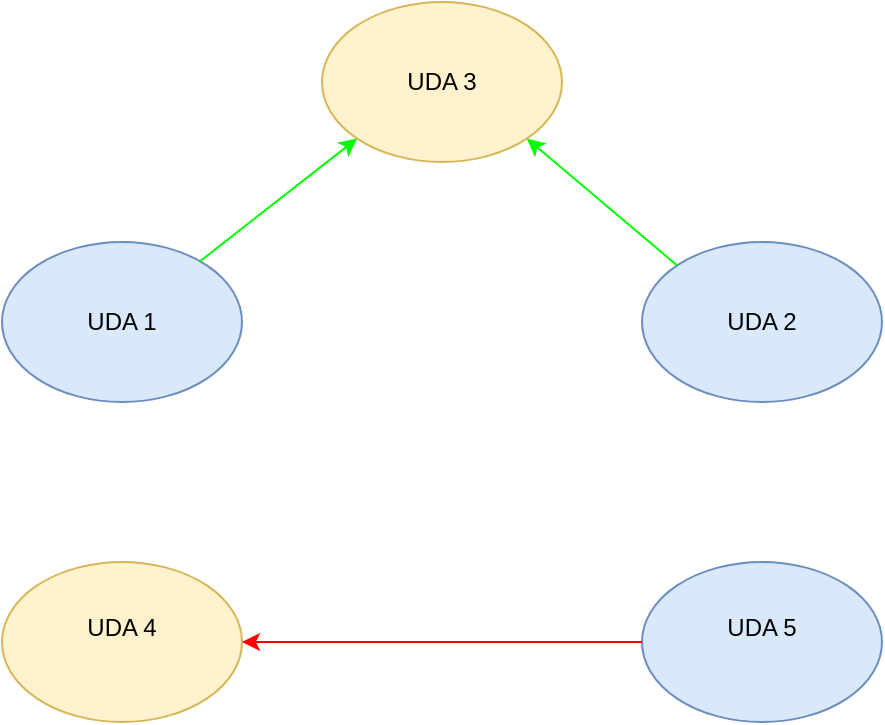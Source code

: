<mxfile version="20.5.3" type="device"><diagram id="OMMxdmqclBYgfHRS7dyv" name="Página-1"><mxGraphModel dx="1035" dy="640" grid="1" gridSize="10" guides="1" tooltips="1" connect="1" arrows="1" fold="1" page="1" pageScale="1" pageWidth="827" pageHeight="1169" math="0" shadow="0"><root><mxCell id="0"/><mxCell id="1" parent="0"/><mxCell id="98UOGaNZ4qKDsFSPlf_i-1" value="UDA 1" style="ellipse;whiteSpace=wrap;fillColor=#dae8fc;strokeColor=#6c8ebf;" parent="1" vertex="1"><mxGeometry x="260" y="200" width="120" height="80" as="geometry"/></mxCell><mxCell id="98UOGaNZ4qKDsFSPlf_i-2" value="UDA 2" style="ellipse;whiteSpace=wrap;fillColor=#dae8fc;strokeColor=#6c8ebf;" parent="1" vertex="1"><mxGeometry x="580" y="200" width="120" height="80" as="geometry"/></mxCell><mxCell id="98UOGaNZ4qKDsFSPlf_i-3" value="UDA 3" style="ellipse;whiteSpace=wrap;fillColor=#fff2cc;strokeColor=#d6b656;" parent="1" vertex="1"><mxGeometry x="420" y="80" width="120" height="80" as="geometry"/></mxCell><mxCell id="98UOGaNZ4qKDsFSPlf_i-4" value="UDA 5&#xA;" style="ellipse;whiteSpace=wrap;fillColor=#dae8fc;strokeColor=#6c8ebf;" parent="1" vertex="1"><mxGeometry x="580" y="360" width="120" height="80" as="geometry"/></mxCell><mxCell id="98UOGaNZ4qKDsFSPlf_i-5" value="UDA 4&#xA;" style="ellipse;whiteSpace=wrap;fillColor=#fff2cc;strokeColor=#d6b656;" parent="1" vertex="1"><mxGeometry x="260" y="360" width="120" height="80" as="geometry"/></mxCell><mxCell id="98UOGaNZ4qKDsFSPlf_i-10" value="" style="endArrow=classic;rounded=0;fontSize=16;exitX=0;exitY=0.5;exitDx=0;exitDy=0;entryX=1;entryY=0.5;entryDx=0;entryDy=0;strokeColor=#FF0000;" parent="1" source="98UOGaNZ4qKDsFSPlf_i-4" target="98UOGaNZ4qKDsFSPlf_i-5" edge="1"><mxGeometry width="50" height="50" relative="1" as="geometry"><mxPoint x="450" y="410" as="sourcePoint"/><mxPoint x="500" y="360" as="targetPoint"/></mxGeometry></mxCell><mxCell id="98UOGaNZ4qKDsFSPlf_i-11" value="" style="endArrow=classic;rounded=0;strokeColor=#00FF00;fontSize=16;entryX=0;entryY=1;entryDx=0;entryDy=0;" parent="1" source="98UOGaNZ4qKDsFSPlf_i-1" target="98UOGaNZ4qKDsFSPlf_i-3" edge="1"><mxGeometry width="50" height="50" relative="1" as="geometry"><mxPoint x="360" y="215" as="sourcePoint"/><mxPoint x="410" y="165" as="targetPoint"/></mxGeometry></mxCell><mxCell id="98UOGaNZ4qKDsFSPlf_i-12" value="" style="endArrow=classic;rounded=0;strokeColor=#00FF00;fontSize=16;entryX=1;entryY=1;entryDx=0;entryDy=0;exitX=0;exitY=0;exitDx=0;exitDy=0;" parent="1" source="98UOGaNZ4qKDsFSPlf_i-2" target="98UOGaNZ4qKDsFSPlf_i-3" edge="1"><mxGeometry width="50" height="50" relative="1" as="geometry"><mxPoint x="473.997" y="256.35" as="sourcePoint"/><mxPoint x="552.524" y="195.004" as="targetPoint"/></mxGeometry></mxCell></root></mxGraphModel></diagram></mxfile>